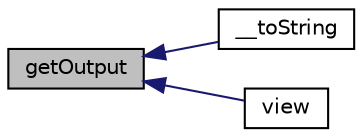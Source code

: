 digraph G
{
  edge [fontname="Helvetica",fontsize="10",labelfontname="Helvetica",labelfontsize="10"];
  node [fontname="Helvetica",fontsize="10",shape=record];
  rankdir=LR;
  Node1 [label="getOutput",height=0.2,width=0.4,color="black", fillcolor="grey75", style="filled" fontcolor="black"];
  Node1 -> Node2 [dir=back,color="midnightblue",fontsize="10",style="solid",fontname="Helvetica"];
  Node2 [label="__toString",height=0.2,width=0.4,color="black", fillcolor="white", style="filled",URL="$classtemplate.html#a7516ca30af0db3cdbf9a7739b48ce91d"];
  Node1 -> Node3 [dir=back,color="midnightblue",fontsize="10",style="solid",fontname="Helvetica"];
  Node3 [label="view",height=0.2,width=0.4,color="black", fillcolor="white", style="filled",URL="$classtemplate.html#ada2685086f0dc2eb8099c94f7d074885"];
}
